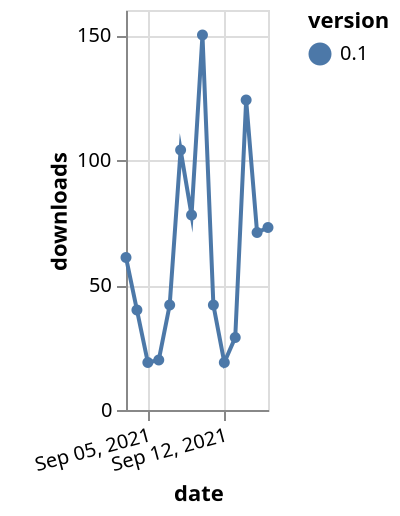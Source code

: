 {"$schema": "https://vega.github.io/schema/vega-lite/v5.json", "description": "A simple bar chart with embedded data.", "data": {"values": [{"date": "2021-09-03", "total": 87923, "delta": 61, "version": "0.1"}, {"date": "2021-09-04", "total": 87963, "delta": 40, "version": "0.1"}, {"date": "2021-09-05", "total": 87982, "delta": 19, "version": "0.1"}, {"date": "2021-09-06", "total": 88002, "delta": 20, "version": "0.1"}, {"date": "2021-09-07", "total": 88044, "delta": 42, "version": "0.1"}, {"date": "2021-09-08", "total": 88148, "delta": 104, "version": "0.1"}, {"date": "2021-09-09", "total": 88226, "delta": 78, "version": "0.1"}, {"date": "2021-09-10", "total": 88376, "delta": 150, "version": "0.1"}, {"date": "2021-09-11", "total": 88418, "delta": 42, "version": "0.1"}, {"date": "2021-09-12", "total": 88437, "delta": 19, "version": "0.1"}, {"date": "2021-09-13", "total": 88466, "delta": 29, "version": "0.1"}, {"date": "2021-09-14", "total": 88590, "delta": 124, "version": "0.1"}, {"date": "2021-09-15", "total": 88661, "delta": 71, "version": "0.1"}, {"date": "2021-09-16", "total": 88734, "delta": 73, "version": "0.1"}]}, "width": "container", "mark": {"type": "line", "point": {"filled": true}}, "encoding": {"x": {"field": "date", "type": "temporal", "timeUnit": "yearmonthdate", "title": "date", "axis": {"labelAngle": -15}}, "y": {"field": "delta", "type": "quantitative", "title": "downloads"}, "color": {"field": "version", "type": "nominal"}, "tooltip": {"field": "delta"}}}